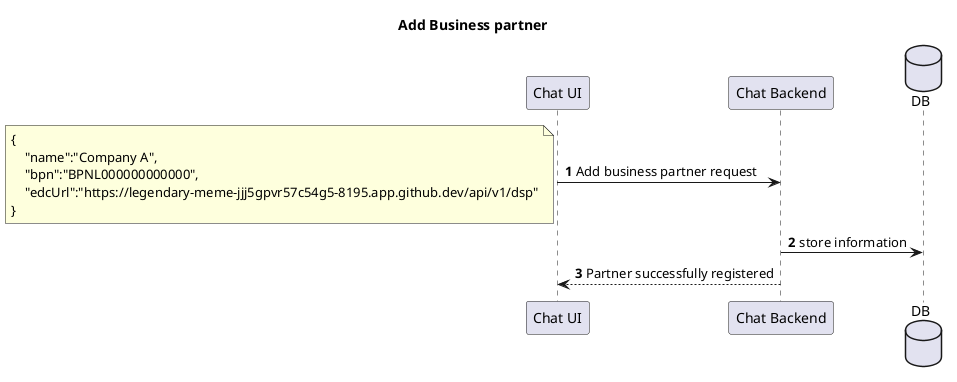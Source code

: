 @startuml
'https://plantuml.com/sequence-diagram
title Add Business partner

participant "Chat UI" as s_ui order 1
participant "Chat Backend" as s_be order 5
database "DB" as s_db order 10
autonumber
s_ui -> s_be : Add business partner request
note left
{
    "name":"Company A",
    "bpn":"BPNL000000000000",
    "edcUrl":"https://legendary-meme-jjj5gpvr57c54g5-8195.app.github.dev/api/v1/dsp"
}
end note
s_be -> s_db : store information
s_be --> s_ui : Partner successfully registered

@enduml
